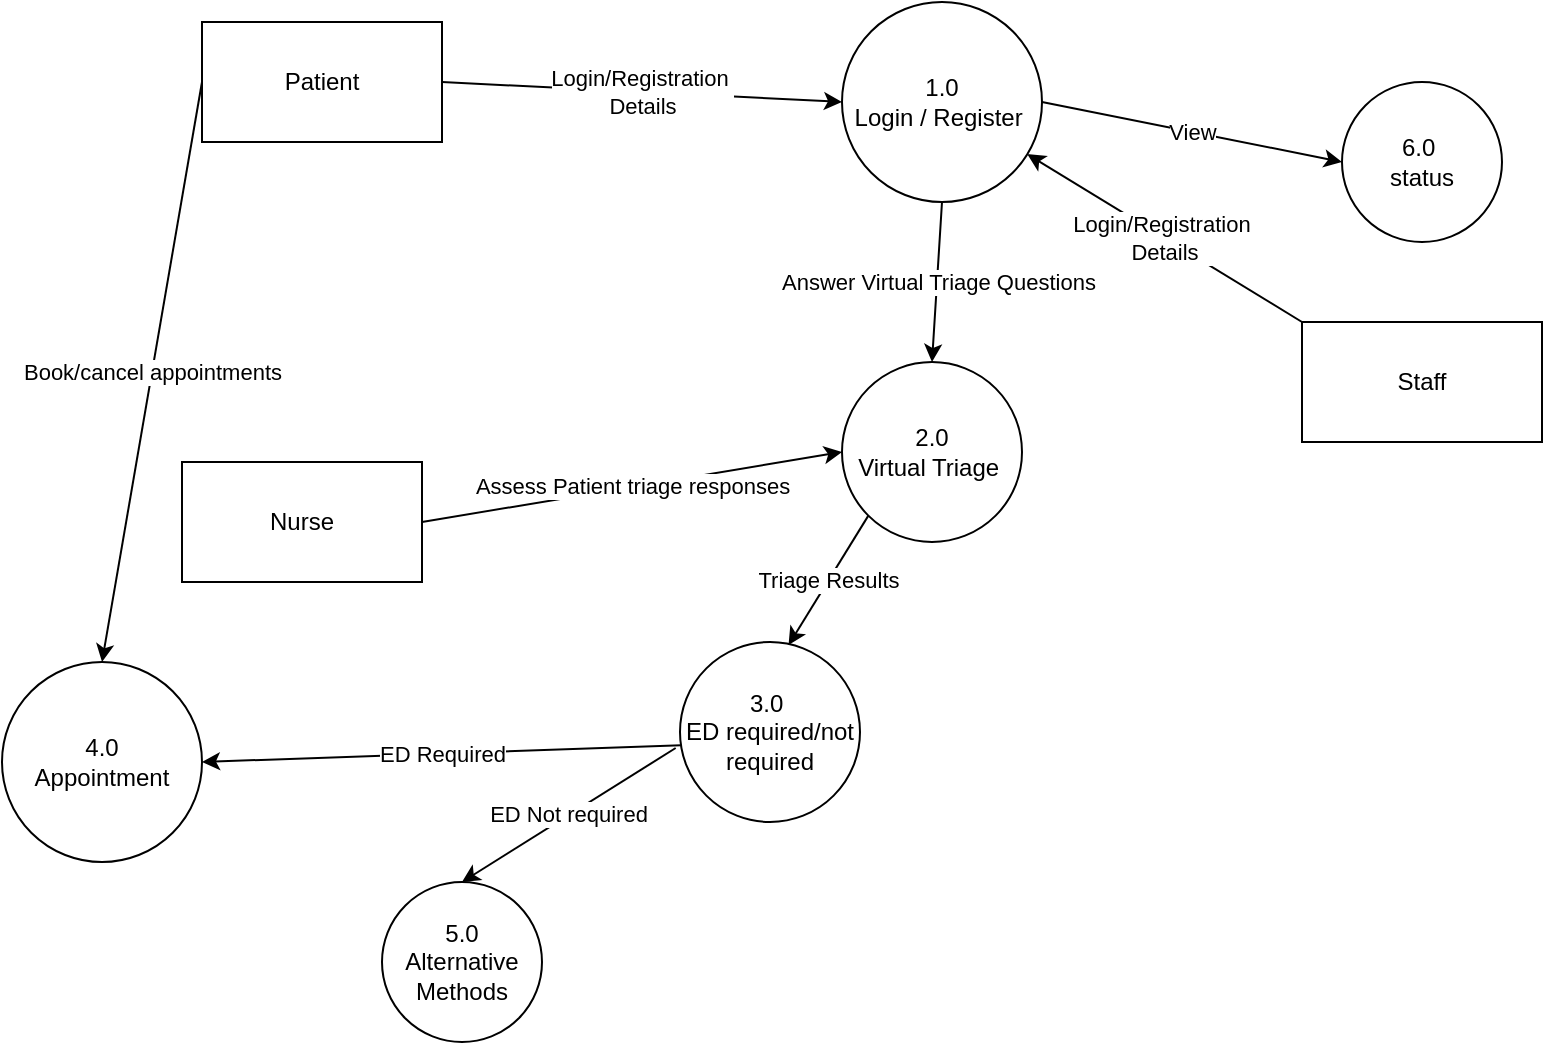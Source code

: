 <mxfile version="24.7.17">
  <diagram name="Page-1" id="6xs0rHRi33AJtmqUJFMh">
    <mxGraphModel dx="1196" dy="527" grid="1" gridSize="10" guides="1" tooltips="1" connect="1" arrows="1" fold="1" page="1" pageScale="1" pageWidth="827" pageHeight="1169" math="0" shadow="0">
      <root>
        <mxCell id="0" />
        <mxCell id="1" parent="0" />
        <mxCell id="dtrRUTYJO1EXD4Yrg5B--1" value="Patient" style="rounded=0;whiteSpace=wrap;html=1;" vertex="1" parent="1">
          <mxGeometry x="130" y="100" width="120" height="60" as="geometry" />
        </mxCell>
        <mxCell id="dtrRUTYJO1EXD4Yrg5B--2" value="&lt;div&gt;1.0&lt;/div&gt;Login / Register&amp;nbsp;" style="ellipse;whiteSpace=wrap;html=1;aspect=fixed;" vertex="1" parent="1">
          <mxGeometry x="450" y="90" width="100" height="100" as="geometry" />
        </mxCell>
        <mxCell id="dtrRUTYJO1EXD4Yrg5B--3" value="Login/Registration&amp;nbsp;&lt;div&gt;Details&lt;/div&gt;" style="endArrow=classic;html=1;rounded=0;entryX=0;entryY=0.5;entryDx=0;entryDy=0;exitX=1;exitY=0.5;exitDx=0;exitDy=0;" edge="1" parent="1" source="dtrRUTYJO1EXD4Yrg5B--1" target="dtrRUTYJO1EXD4Yrg5B--2">
          <mxGeometry width="50" height="50" relative="1" as="geometry">
            <mxPoint x="320" y="220" as="sourcePoint" />
            <mxPoint x="370" y="170" as="targetPoint" />
          </mxGeometry>
        </mxCell>
        <mxCell id="dtrRUTYJO1EXD4Yrg5B--4" value="2.0&lt;div&gt;Virtual Triage&amp;nbsp;&lt;/div&gt;" style="ellipse;whiteSpace=wrap;html=1;aspect=fixed;" vertex="1" parent="1">
          <mxGeometry x="450" y="270" width="90" height="90" as="geometry" />
        </mxCell>
        <mxCell id="dtrRUTYJO1EXD4Yrg5B--5" value="Answer Virtual Triage Questions" style="endArrow=classic;html=1;rounded=0;entryX=0.5;entryY=0;entryDx=0;entryDy=0;exitX=0.5;exitY=1;exitDx=0;exitDy=0;" edge="1" parent="1" source="dtrRUTYJO1EXD4Yrg5B--2" target="dtrRUTYJO1EXD4Yrg5B--4">
          <mxGeometry width="50" height="50" relative="1" as="geometry">
            <mxPoint x="450" y="270" as="sourcePoint" />
            <mxPoint x="500" y="220" as="targetPoint" />
          </mxGeometry>
        </mxCell>
        <mxCell id="dtrRUTYJO1EXD4Yrg5B--6" value="Nurse" style="rounded=0;whiteSpace=wrap;html=1;" vertex="1" parent="1">
          <mxGeometry x="120" y="320" width="120" height="60" as="geometry" />
        </mxCell>
        <mxCell id="dtrRUTYJO1EXD4Yrg5B--7" value="Assess Patient triage responses" style="endArrow=classic;html=1;rounded=0;entryX=0;entryY=0.5;entryDx=0;entryDy=0;exitX=1;exitY=0.5;exitDx=0;exitDy=0;" edge="1" parent="1" source="dtrRUTYJO1EXD4Yrg5B--6" target="dtrRUTYJO1EXD4Yrg5B--4">
          <mxGeometry width="50" height="50" relative="1" as="geometry">
            <mxPoint x="270" y="315" as="sourcePoint" />
            <mxPoint x="380" y="310" as="targetPoint" />
          </mxGeometry>
        </mxCell>
        <mxCell id="dtrRUTYJO1EXD4Yrg5B--8" value="3.0&amp;nbsp;&lt;div&gt;ED required/not required&lt;/div&gt;" style="ellipse;whiteSpace=wrap;html=1;aspect=fixed;" vertex="1" parent="1">
          <mxGeometry x="369" y="410" width="90" height="90" as="geometry" />
        </mxCell>
        <mxCell id="dtrRUTYJO1EXD4Yrg5B--9" value="Triage Results" style="endArrow=classic;html=1;rounded=0;entryX=0.603;entryY=0.017;entryDx=0;entryDy=0;entryPerimeter=0;exitX=0;exitY=1;exitDx=0;exitDy=0;" edge="1" parent="1" source="dtrRUTYJO1EXD4Yrg5B--4" target="dtrRUTYJO1EXD4Yrg5B--8">
          <mxGeometry width="50" height="50" relative="1" as="geometry">
            <mxPoint x="390" y="400" as="sourcePoint" />
            <mxPoint x="440" y="350" as="targetPoint" />
          </mxGeometry>
        </mxCell>
        <mxCell id="dtrRUTYJO1EXD4Yrg5B--10" value="4.0&lt;div&gt;Appointment&lt;/div&gt;" style="ellipse;whiteSpace=wrap;html=1;aspect=fixed;" vertex="1" parent="1">
          <mxGeometry x="30" y="420" width="100" height="100" as="geometry" />
        </mxCell>
        <mxCell id="dtrRUTYJO1EXD4Yrg5B--11" value="ED Required" style="endArrow=classic;html=1;rounded=0;entryX=1;entryY=0.5;entryDx=0;entryDy=0;exitX=0.008;exitY=0.573;exitDx=0;exitDy=0;exitPerimeter=0;" edge="1" parent="1" source="dtrRUTYJO1EXD4Yrg5B--8" target="dtrRUTYJO1EXD4Yrg5B--10">
          <mxGeometry width="50" height="50" relative="1" as="geometry">
            <mxPoint x="310" y="530" as="sourcePoint" />
            <mxPoint x="360" y="480" as="targetPoint" />
          </mxGeometry>
        </mxCell>
        <mxCell id="dtrRUTYJO1EXD4Yrg5B--13" value="Book/cancel appointments" style="endArrow=classic;html=1;rounded=0;entryX=0.5;entryY=0;entryDx=0;entryDy=0;exitX=0;exitY=0.5;exitDx=0;exitDy=0;" edge="1" parent="1" source="dtrRUTYJO1EXD4Yrg5B--1" target="dtrRUTYJO1EXD4Yrg5B--10">
          <mxGeometry width="50" height="50" relative="1" as="geometry">
            <mxPoint x="480" y="400" as="sourcePoint" />
            <mxPoint x="530" y="350" as="targetPoint" />
          </mxGeometry>
        </mxCell>
        <mxCell id="dtrRUTYJO1EXD4Yrg5B--15" value="5.0&lt;div&gt;Alternative Methods&lt;/div&gt;" style="ellipse;whiteSpace=wrap;html=1;aspect=fixed;" vertex="1" parent="1">
          <mxGeometry x="220" y="530" width="80" height="80" as="geometry" />
        </mxCell>
        <mxCell id="dtrRUTYJO1EXD4Yrg5B--16" value="ED Not required" style="endArrow=classic;html=1;rounded=0;entryX=0.5;entryY=0;entryDx=0;entryDy=0;exitX=-0.024;exitY=0.589;exitDx=0;exitDy=0;exitPerimeter=0;" edge="1" parent="1" source="dtrRUTYJO1EXD4Yrg5B--8" target="dtrRUTYJO1EXD4Yrg5B--15">
          <mxGeometry width="50" height="50" relative="1" as="geometry">
            <mxPoint x="310" y="540" as="sourcePoint" />
            <mxPoint x="360" y="490" as="targetPoint" />
          </mxGeometry>
        </mxCell>
        <mxCell id="dtrRUTYJO1EXD4Yrg5B--17" value="6.0&amp;nbsp;&lt;div&gt;&lt;span style=&quot;background-color: initial;&quot;&gt;status&lt;/span&gt;&lt;/div&gt;" style="ellipse;whiteSpace=wrap;html=1;aspect=fixed;" vertex="1" parent="1">
          <mxGeometry x="700" y="130" width="80" height="80" as="geometry" />
        </mxCell>
        <mxCell id="dtrRUTYJO1EXD4Yrg5B--18" value="View" style="endArrow=classic;html=1;rounded=0;entryX=0;entryY=0.5;entryDx=0;entryDy=0;exitX=1;exitY=0.5;exitDx=0;exitDy=0;" edge="1" parent="1" source="dtrRUTYJO1EXD4Yrg5B--2" target="dtrRUTYJO1EXD4Yrg5B--17">
          <mxGeometry width="50" height="50" relative="1" as="geometry">
            <mxPoint x="600" y="190" as="sourcePoint" />
            <mxPoint x="650" y="140" as="targetPoint" />
          </mxGeometry>
        </mxCell>
        <mxCell id="dtrRUTYJO1EXD4Yrg5B--19" value="Staff" style="rounded=0;whiteSpace=wrap;html=1;" vertex="1" parent="1">
          <mxGeometry x="680" y="250" width="120" height="60" as="geometry" />
        </mxCell>
        <mxCell id="dtrRUTYJO1EXD4Yrg5B--20" value="Login/Registration&amp;nbsp;&lt;div&gt;Details&lt;/div&gt;" style="endArrow=classic;html=1;rounded=0;exitX=0;exitY=0;exitDx=0;exitDy=0;" edge="1" parent="1" source="dtrRUTYJO1EXD4Yrg5B--19" target="dtrRUTYJO1EXD4Yrg5B--2">
          <mxGeometry width="50" height="50" relative="1" as="geometry">
            <mxPoint x="640" y="260" as="sourcePoint" />
            <mxPoint x="690" y="210" as="targetPoint" />
          </mxGeometry>
        </mxCell>
      </root>
    </mxGraphModel>
  </diagram>
</mxfile>
